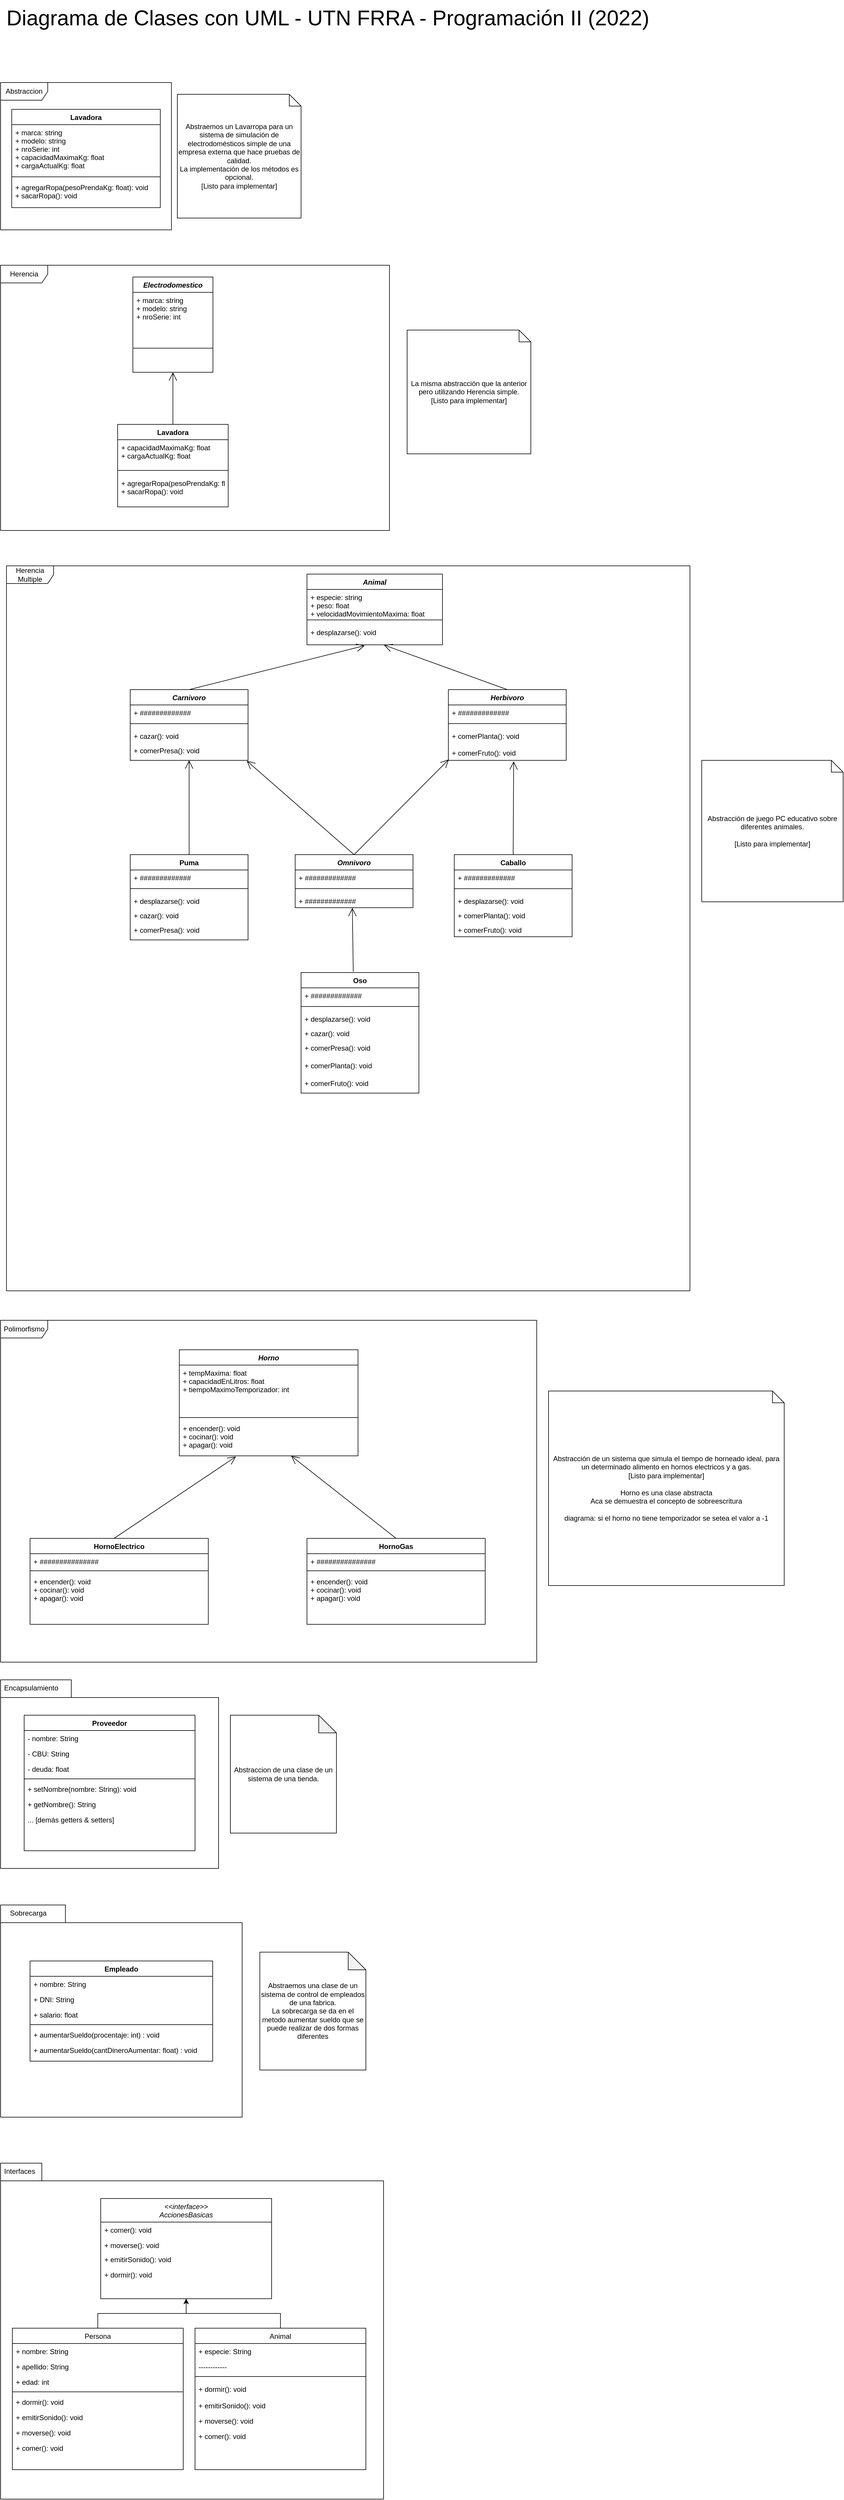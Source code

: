 <mxfile version="20.2.3" type="device"><diagram id="C5RBs43oDa-KdzZeNtuy" name="TP"><mxGraphModel dx="1231" dy="1809" grid="1" gridSize="10" guides="1" tooltips="1" connect="1" arrows="1" fold="1" page="1" pageScale="1" pageWidth="827" pageHeight="1169" math="0" shadow="0"><root><mxCell id="WIyWlLk6GJQsqaUBKTNV-0"/><mxCell id="WIyWlLk6GJQsqaUBKTNV-1" parent="WIyWlLk6GJQsqaUBKTNV-0"/><mxCell id="Z9TKlIppU_y5uakxWx4d-5" value="" style="group" parent="WIyWlLk6GJQsqaUBKTNV-1" vertex="1" connectable="0"><mxGeometry x="480" y="-310" width="290" height="250" as="geometry"/></mxCell><mxCell id="Z9TKlIppU_y5uakxWx4d-0" value="Abstraccion&lt;br&gt;" style="shape=umlFrame;whiteSpace=wrap;html=1;width=80;height=30;" parent="Z9TKlIppU_y5uakxWx4d-5" vertex="1"><mxGeometry width="290" height="250.0" as="geometry"/></mxCell><mxCell id="Z9TKlIppU_y5uakxWx4d-1" value="Lavadora" style="swimlane;fontStyle=1;align=center;verticalAlign=top;childLayout=stackLayout;horizontal=1;startSize=26;horizontalStack=0;resizeParent=1;resizeParentMax=0;resizeLast=0;collapsible=1;marginBottom=0;" parent="Z9TKlIppU_y5uakxWx4d-5" vertex="1"><mxGeometry x="18.913" y="45.455" width="252.17" height="166.818" as="geometry"/></mxCell><mxCell id="Z9TKlIppU_y5uakxWx4d-2" value="+ marca: string&#10;+ modelo: string&#10;+ nroSerie: int&#10;+ capacidadMaximaKg: float&#10;+ cargaActualKg: float" style="text;strokeColor=none;fillColor=none;align=left;verticalAlign=top;spacingLeft=4;spacingRight=4;overflow=hidden;rotatable=0;points=[[0,0.5],[1,0.5]];portConstraint=eastwest;" parent="Z9TKlIppU_y5uakxWx4d-1" vertex="1"><mxGeometry y="26" width="252.17" height="84" as="geometry"/></mxCell><mxCell id="Z9TKlIppU_y5uakxWx4d-3" value="" style="line;strokeWidth=1;fillColor=none;align=left;verticalAlign=middle;spacingTop=-1;spacingLeft=3;spacingRight=3;rotatable=0;labelPosition=right;points=[];portConstraint=eastwest;" parent="Z9TKlIppU_y5uakxWx4d-1" vertex="1"><mxGeometry y="110" width="252.17" height="9.091" as="geometry"/></mxCell><mxCell id="Z9TKlIppU_y5uakxWx4d-4" value="+ agregarRopa(pesoPrendaKg: float): void&#10;+ sacarRopa(): void" style="text;strokeColor=none;fillColor=none;align=left;verticalAlign=top;spacingLeft=4;spacingRight=4;overflow=hidden;rotatable=0;points=[[0,0.5],[1,0.5]];portConstraint=eastwest;" parent="Z9TKlIppU_y5uakxWx4d-1" vertex="1"><mxGeometry y="119.091" width="252.17" height="47.727" as="geometry"/></mxCell><mxCell id="Z9TKlIppU_y5uakxWx4d-6" value="" style="group" parent="WIyWlLk6GJQsqaUBKTNV-1" vertex="1" connectable="0"><mxGeometry x="480" width="660" height="493.76" as="geometry"/></mxCell><mxCell id="Z9TKlIppU_y5uakxWx4d-7" value="Herencia" style="shape=umlFrame;whiteSpace=wrap;html=1;width=80;height=30;" parent="Z9TKlIppU_y5uakxWx4d-6" vertex="1"><mxGeometry width="660" height="450" as="geometry"/></mxCell><mxCell id="Z9TKlIppU_y5uakxWx4d-8" value="Lavadora" style="swimlane;fontStyle=1;align=center;verticalAlign=top;childLayout=stackLayout;horizontal=1;startSize=26;horizontalStack=0;resizeParent=1;resizeParentMax=0;resizeLast=0;collapsible=1;marginBottom=0;" parent="Z9TKlIppU_y5uakxWx4d-6" vertex="1"><mxGeometry x="198.647" y="270" width="187.647" height="140.004" as="geometry"/></mxCell><mxCell id="Z9TKlIppU_y5uakxWx4d-9" value="+ capacidadMaximaKg: float&#10;+ cargaActualKg: float" style="text;strokeColor=none;fillColor=none;align=left;verticalAlign=top;spacingLeft=4;spacingRight=4;overflow=hidden;rotatable=0;points=[[0,0.5],[1,0.5]];portConstraint=eastwest;" parent="Z9TKlIppU_y5uakxWx4d-8" vertex="1"><mxGeometry y="26" width="187.647" height="44" as="geometry"/></mxCell><mxCell id="Z9TKlIppU_y5uakxWx4d-10" value="" style="line;strokeWidth=1;fillColor=none;align=left;verticalAlign=middle;spacingTop=-1;spacingLeft=3;spacingRight=3;rotatable=0;labelPosition=right;points=[];portConstraint=eastwest;" parent="Z9TKlIppU_y5uakxWx4d-8" vertex="1"><mxGeometry y="70" width="187.647" height="16.364" as="geometry"/></mxCell><mxCell id="Z9TKlIppU_y5uakxWx4d-11" value="+ agregarRopa(pesoPrendaKg: float): void&#10;+ sacarRopa(): void" style="text;strokeColor=none;fillColor=none;align=left;verticalAlign=top;spacingLeft=4;spacingRight=4;overflow=hidden;rotatable=0;points=[[0,0.5],[1,0.5]];portConstraint=eastwest;" parent="Z9TKlIppU_y5uakxWx4d-8" vertex="1"><mxGeometry y="86.364" width="187.647" height="53.64" as="geometry"/></mxCell><mxCell id="Z9TKlIppU_y5uakxWx4d-12" value="Electrodomestico" style="swimlane;fontStyle=3;align=center;verticalAlign=top;childLayout=stackLayout;horizontal=1;startSize=26;horizontalStack=0;resizeParent=1;resizeParentMax=0;resizeLast=0;collapsible=1;marginBottom=0;" parent="Z9TKlIppU_y5uakxWx4d-6" vertex="1"><mxGeometry x="224.529" y="20" width="135.882" height="161.6" as="geometry"/></mxCell><mxCell id="Z9TKlIppU_y5uakxWx4d-13" value="+ marca: string&#10;+ modelo: string&#10;+ nroSerie: int" style="text;strokeColor=none;fillColor=none;align=left;verticalAlign=top;spacingLeft=4;spacingRight=4;overflow=hidden;rotatable=0;points=[[0,0.5],[1,0.5]];portConstraint=eastwest;" parent="Z9TKlIppU_y5uakxWx4d-12" vertex="1"><mxGeometry y="26" width="135.882" height="54" as="geometry"/></mxCell><mxCell id="Z9TKlIppU_y5uakxWx4d-14" value="" style="line;strokeWidth=1;fillColor=none;align=left;verticalAlign=middle;spacingTop=-1;spacingLeft=3;spacingRight=3;rotatable=0;labelPosition=right;points=[];portConstraint=eastwest;" parent="Z9TKlIppU_y5uakxWx4d-12" vertex="1"><mxGeometry y="80" width="135.882" height="81.6" as="geometry"/></mxCell><mxCell id="Z9TKlIppU_y5uakxWx4d-17" value="" style="endArrow=open;endFill=1;endSize=12;html=1;rounded=0;exitX=0.5;exitY=0;exitDx=0;exitDy=0;entryX=0.5;entryY=1;entryDx=0;entryDy=0;" parent="Z9TKlIppU_y5uakxWx4d-6" source="Z9TKlIppU_y5uakxWx4d-8" target="Z9TKlIppU_y5uakxWx4d-12" edge="1"><mxGeometry width="160" relative="1" as="geometry"><mxPoint x="177.419" y="300.0" as="sourcePoint"/><mxPoint x="297.647" y="180" as="targetPoint"/></mxGeometry></mxCell><mxCell id="asXeidQK0RuPfs3B3PLc-19" value="" style="group" parent="WIyWlLk6GJQsqaUBKTNV-1" vertex="1" connectable="0"><mxGeometry x="480" y="1790" width="910" height="580" as="geometry"/></mxCell><mxCell id="asXeidQK0RuPfs3B3PLc-20" value="Polimorfismo" style="shape=umlFrame;whiteSpace=wrap;html=1;width=80;height=30;" parent="asXeidQK0RuPfs3B3PLc-19" vertex="1"><mxGeometry width="910" height="580" as="geometry"/></mxCell><mxCell id="asXeidQK0RuPfs3B3PLc-44" value="Horno" style="swimlane;fontStyle=3;align=center;verticalAlign=top;childLayout=stackLayout;horizontal=1;startSize=26;horizontalStack=0;resizeParent=1;resizeParentMax=0;resizeLast=0;collapsible=1;marginBottom=0;" parent="asXeidQK0RuPfs3B3PLc-19" vertex="1"><mxGeometry x="303.337" y="50" width="303.33" height="180" as="geometry"/></mxCell><mxCell id="asXeidQK0RuPfs3B3PLc-45" value="+ tempMaxima: float&#10;+ capacidadEnLitros: float&#10;+ tiempoMaximoTemporizador: int" style="text;strokeColor=none;fillColor=none;align=left;verticalAlign=top;spacingLeft=4;spacingRight=4;overflow=hidden;rotatable=0;points=[[0,0.5],[1,0.5]];portConstraint=eastwest;" parent="asXeidQK0RuPfs3B3PLc-44" vertex="1"><mxGeometry y="26" width="303.33" height="84" as="geometry"/></mxCell><mxCell id="asXeidQK0RuPfs3B3PLc-46" value="" style="line;strokeWidth=1;fillColor=none;align=left;verticalAlign=middle;spacingTop=-1;spacingLeft=3;spacingRight=3;rotatable=0;labelPosition=right;points=[];portConstraint=eastwest;" parent="asXeidQK0RuPfs3B3PLc-44" vertex="1"><mxGeometry y="110" width="303.33" height="10" as="geometry"/></mxCell><mxCell id="asXeidQK0RuPfs3B3PLc-47" value="+ encender(): void&#10;+ cocinar(): void&#10;+ apagar(): void" style="text;strokeColor=none;fillColor=none;align=left;verticalAlign=top;spacingLeft=4;spacingRight=4;overflow=hidden;rotatable=0;points=[[0,0.5],[1,0.5]];portConstraint=eastwest;" parent="asXeidQK0RuPfs3B3PLc-44" vertex="1"><mxGeometry y="120" width="303.33" height="60" as="geometry"/></mxCell><mxCell id="asXeidQK0RuPfs3B3PLc-54" value="HornoElectrico" style="swimlane;fontStyle=1;align=center;verticalAlign=top;childLayout=stackLayout;horizontal=1;startSize=26;horizontalStack=0;resizeParent=1;resizeParentMax=0;resizeLast=0;collapsible=1;marginBottom=0;" parent="asXeidQK0RuPfs3B3PLc-19" vertex="1"><mxGeometry x="50.003" y="370" width="302.53" height="145.909" as="geometry"/></mxCell><mxCell id="asXeidQK0RuPfs3B3PLc-55" value="+ ###############" style="text;strokeColor=none;fillColor=none;align=left;verticalAlign=top;spacingLeft=4;spacingRight=4;overflow=hidden;rotatable=0;points=[[0,0.5],[1,0.5]];portConstraint=eastwest;" parent="asXeidQK0RuPfs3B3PLc-54" vertex="1"><mxGeometry y="26" width="302.53" height="24" as="geometry"/></mxCell><mxCell id="asXeidQK0RuPfs3B3PLc-56" value="" style="line;strokeWidth=1;fillColor=none;align=left;verticalAlign=middle;spacingTop=-1;spacingLeft=3;spacingRight=3;rotatable=0;labelPosition=right;points=[];portConstraint=eastwest;" parent="asXeidQK0RuPfs3B3PLc-54" vertex="1"><mxGeometry y="50" width="302.53" height="10" as="geometry"/></mxCell><mxCell id="asXeidQK0RuPfs3B3PLc-57" value="+ encender(): void&#10;+ cocinar(): void&#10;+ apagar(): void" style="text;strokeColor=none;fillColor=none;align=left;verticalAlign=top;spacingLeft=4;spacingRight=4;overflow=hidden;rotatable=0;points=[[0,0.5],[1,0.5]];portConstraint=eastwest;" parent="asXeidQK0RuPfs3B3PLc-54" vertex="1"><mxGeometry y="60" width="302.53" height="85.909" as="geometry"/></mxCell><mxCell id="asXeidQK0RuPfs3B3PLc-58" value="" style="endArrow=open;endFill=1;endSize=12;html=1;rounded=0;exitX=0.473;exitY=-0.002;exitDx=0;exitDy=0;exitPerimeter=0;entryX=0.317;entryY=1.021;entryDx=0;entryDy=0;entryPerimeter=0;" parent="asXeidQK0RuPfs3B3PLc-19" source="asXeidQK0RuPfs3B3PLc-54" target="asXeidQK0RuPfs3B3PLc-47" edge="1"><mxGeometry width="160" relative="1" as="geometry"><mxPoint x="388.267" y="120" as="sourcePoint"/><mxPoint x="570.267" y="120" as="targetPoint"/></mxGeometry></mxCell><mxCell id="asXeidQK0RuPfs3B3PLc-59" value="" style="endArrow=open;endFill=1;endSize=12;html=1;rounded=0;exitX=0.5;exitY=0;exitDx=0;exitDy=0;" parent="asXeidQK0RuPfs3B3PLc-19" source="qku04v1YCnnAAKsWjAEk-30" target="asXeidQK0RuPfs3B3PLc-47" edge="1"><mxGeometry width="160" relative="1" as="geometry"><mxPoint x="636.273" y="370" as="sourcePoint"/><mxPoint x="582.4" y="380" as="targetPoint"/></mxGeometry></mxCell><mxCell id="qku04v1YCnnAAKsWjAEk-30" value="HornoGas" style="swimlane;fontStyle=1;align=center;verticalAlign=top;childLayout=stackLayout;horizontal=1;startSize=26;horizontalStack=0;resizeParent=1;resizeParentMax=0;resizeLast=0;collapsible=1;marginBottom=0;" parent="asXeidQK0RuPfs3B3PLc-19" vertex="1"><mxGeometry x="520.003" y="370" width="302.53" height="145.909" as="geometry"/></mxCell><mxCell id="qku04v1YCnnAAKsWjAEk-31" value="+ ###############" style="text;strokeColor=none;fillColor=none;align=left;verticalAlign=top;spacingLeft=4;spacingRight=4;overflow=hidden;rotatable=0;points=[[0,0.5],[1,0.5]];portConstraint=eastwest;" parent="qku04v1YCnnAAKsWjAEk-30" vertex="1"><mxGeometry y="26" width="302.53" height="24" as="geometry"/></mxCell><mxCell id="qku04v1YCnnAAKsWjAEk-32" value="" style="line;strokeWidth=1;fillColor=none;align=left;verticalAlign=middle;spacingTop=-1;spacingLeft=3;spacingRight=3;rotatable=0;labelPosition=right;points=[];portConstraint=eastwest;" parent="qku04v1YCnnAAKsWjAEk-30" vertex="1"><mxGeometry y="50" width="302.53" height="10" as="geometry"/></mxCell><mxCell id="qku04v1YCnnAAKsWjAEk-33" value="+ encender(): void&#10;+ cocinar(): void&#10;+ apagar(): void" style="text;strokeColor=none;fillColor=none;align=left;verticalAlign=top;spacingLeft=4;spacingRight=4;overflow=hidden;rotatable=0;points=[[0,0.5],[1,0.5]];portConstraint=eastwest;" parent="qku04v1YCnnAAKsWjAEk-30" vertex="1"><mxGeometry y="60" width="302.53" height="85.909" as="geometry"/></mxCell><mxCell id="yhADQ7ZBjACJbGz9BcxU-82" value="Abstraemos un Lavarropa para un sistema de simulación de electrodomésticos simple de una empresa externa que hace pruebas de calidad.&lt;br&gt;La implementación de los métodos es opcional.&lt;br&gt;[Listo para implementar]" style="shape=note;size=20;whiteSpace=wrap;html=1;" parent="WIyWlLk6GJQsqaUBKTNV-1" vertex="1"><mxGeometry x="780" y="-290" width="210" height="210" as="geometry"/></mxCell><mxCell id="yhADQ7ZBjACJbGz9BcxU-83" value="La misma abstracción que la anterior pero utilizando Herencia simple.&lt;br&gt;[Listo para implementar]" style="shape=note;size=20;whiteSpace=wrap;html=1;" parent="WIyWlLk6GJQsqaUBKTNV-1" vertex="1"><mxGeometry x="1170" y="110" width="210" height="210" as="geometry"/></mxCell><mxCell id="yhADQ7ZBjACJbGz9BcxU-84" value="Abstracción de un sistema que simula el tiempo de horneado ideal, para un determinado alimento en hornos electricos y a gas.&lt;br&gt;[Listo para implementar]&lt;br&gt;&lt;br&gt;Horno es una clase abstracta&lt;br&gt;Aca se demuestra el concepto de sobreescritura&lt;br&gt;&lt;br&gt;diagrama: si el horno no tiene temporizador se setea el valor a -1" style="shape=note;size=20;whiteSpace=wrap;html=1;" parent="WIyWlLk6GJQsqaUBKTNV-1" vertex="1"><mxGeometry x="1410" y="1910" width="400" height="330" as="geometry"/></mxCell><mxCell id="yhADQ7ZBjACJbGz9BcxU-88" value="&lt;font style=&quot;font-size: 36px;&quot;&gt;Diagrama de Clases con UML - UTN FRRA - Programación II (2022)&lt;/font&gt;" style="text;html=1;resizable=0;autosize=1;align=center;verticalAlign=middle;points=[];fillColor=none;strokeColor=none;rounded=0;" parent="WIyWlLk6GJQsqaUBKTNV-1" vertex="1"><mxGeometry x="480" y="-450" width="1110" height="60" as="geometry"/></mxCell><mxCell id="dENxrxmbRDjk1AuQfx7S-0" value="" style="group" parent="WIyWlLk6GJQsqaUBKTNV-1" vertex="1" connectable="0"><mxGeometry x="490" y="510" width="1160" height="1230" as="geometry"/></mxCell><mxCell id="dENxrxmbRDjk1AuQfx7S-1" value="Herencia Multiple" style="shape=umlFrame;whiteSpace=wrap;html=1;width=80;height=30;" parent="dENxrxmbRDjk1AuQfx7S-0" vertex="1"><mxGeometry width="1160" height="1230" as="geometry"/></mxCell><mxCell id="dENxrxmbRDjk1AuQfx7S-2" value="Animal" style="swimlane;fontStyle=3;align=center;verticalAlign=top;childLayout=stackLayout;horizontal=1;startSize=26;horizontalStack=0;resizeParent=1;resizeParentMax=0;resizeLast=0;collapsible=1;marginBottom=0;" parent="dENxrxmbRDjk1AuQfx7S-0" vertex="1"><mxGeometry x="510" y="14" width="230" height="120.005" as="geometry"/></mxCell><mxCell id="dENxrxmbRDjk1AuQfx7S-3" value="+ especie: string&#10;+ peso: float&#10;+ velocidadMovimientoMaxima: float" style="text;strokeColor=none;fillColor=none;align=left;verticalAlign=top;spacingLeft=4;spacingRight=4;overflow=hidden;rotatable=0;points=[[0,0.5],[1,0.5]];portConstraint=eastwest;" parent="dENxrxmbRDjk1AuQfx7S-2" vertex="1"><mxGeometry y="26" width="230" height="44" as="geometry"/></mxCell><mxCell id="dENxrxmbRDjk1AuQfx7S-4" value="" style="line;strokeWidth=1;fillColor=none;align=left;verticalAlign=middle;spacingTop=-1;spacingLeft=3;spacingRight=3;rotatable=0;labelPosition=right;points=[];portConstraint=eastwest;" parent="dENxrxmbRDjk1AuQfx7S-2" vertex="1"><mxGeometry y="70" width="230" height="15.375" as="geometry"/></mxCell><mxCell id="dENxrxmbRDjk1AuQfx7S-5" value="+ desplazarse(): void" style="text;strokeColor=none;fillColor=none;align=left;verticalAlign=top;spacingLeft=4;spacingRight=4;overflow=hidden;rotatable=0;points=[[0,0.5],[1,0.5]];portConstraint=eastwest;" parent="dENxrxmbRDjk1AuQfx7S-2" vertex="1"><mxGeometry y="85.375" width="230" height="34.63" as="geometry"/></mxCell><mxCell id="qku04v1YCnnAAKsWjAEk-43" value="Carnivoro" style="swimlane;fontStyle=3;align=center;verticalAlign=top;childLayout=stackLayout;horizontal=1;startSize=26;horizontalStack=0;resizeParent=1;resizeParentMax=0;resizeLast=0;collapsible=1;marginBottom=0;" parent="dENxrxmbRDjk1AuQfx7S-0" vertex="1"><mxGeometry x="210" y="210" width="200" height="120.005" as="geometry"/></mxCell><mxCell id="qku04v1YCnnAAKsWjAEk-60" value="" style="endArrow=open;endFill=1;endSize=12;html=1;rounded=0;entryX=0.426;entryY=1.038;entryDx=0;entryDy=0;entryPerimeter=0;" parent="qku04v1YCnnAAKsWjAEk-43" target="dENxrxmbRDjk1AuQfx7S-5" edge="1"><mxGeometry width="160" relative="1" as="geometry"><mxPoint x="100" as="sourcePoint"/><mxPoint x="272.4" y="-132.174" as="targetPoint"/></mxGeometry></mxCell><mxCell id="qku04v1YCnnAAKsWjAEk-44" value="+ #############" style="text;strokeColor=none;fillColor=none;align=left;verticalAlign=top;spacingLeft=4;spacingRight=4;overflow=hidden;rotatable=0;points=[[0,0.5],[1,0.5]];portConstraint=eastwest;" parent="qku04v1YCnnAAKsWjAEk-43" vertex="1"><mxGeometry y="26" width="200" height="24" as="geometry"/></mxCell><mxCell id="qku04v1YCnnAAKsWjAEk-45" value="" style="line;strokeWidth=1;fillColor=none;align=left;verticalAlign=middle;spacingTop=-1;spacingLeft=3;spacingRight=3;rotatable=0;labelPosition=right;points=[];portConstraint=eastwest;" parent="qku04v1YCnnAAKsWjAEk-43" vertex="1"><mxGeometry y="50" width="200" height="15.375" as="geometry"/></mxCell><mxCell id="qku04v1YCnnAAKsWjAEk-46" value="+ cazar(): void" style="text;strokeColor=none;fillColor=none;align=left;verticalAlign=top;spacingLeft=4;spacingRight=4;overflow=hidden;rotatable=0;points=[[0,0.5],[1,0.5]];portConstraint=eastwest;" parent="qku04v1YCnnAAKsWjAEk-43" vertex="1"><mxGeometry y="65.375" width="200" height="24.63" as="geometry"/></mxCell><mxCell id="qku04v1YCnnAAKsWjAEk-47" value="+ comerPresa(): void" style="text;strokeColor=none;fillColor=none;align=left;verticalAlign=top;spacingLeft=4;spacingRight=4;overflow=hidden;rotatable=0;points=[[0,0.5],[1,0.5]];portConstraint=eastwest;" parent="qku04v1YCnnAAKsWjAEk-43" vertex="1"><mxGeometry y="90.005" width="200" height="30" as="geometry"/></mxCell><mxCell id="qku04v1YCnnAAKsWjAEk-48" value="Herbivoro" style="swimlane;fontStyle=3;align=center;verticalAlign=top;childLayout=stackLayout;horizontal=1;startSize=26;horizontalStack=0;resizeParent=1;resizeParentMax=0;resizeLast=0;collapsible=1;marginBottom=0;" parent="dENxrxmbRDjk1AuQfx7S-0" vertex="1"><mxGeometry x="750" y="209.998" width="200" height="120.005" as="geometry"/></mxCell><mxCell id="qku04v1YCnnAAKsWjAEk-49" value="+ #############" style="text;strokeColor=none;fillColor=none;align=left;verticalAlign=top;spacingLeft=4;spacingRight=4;overflow=hidden;rotatable=0;points=[[0,0.5],[1,0.5]];portConstraint=eastwest;" parent="qku04v1YCnnAAKsWjAEk-48" vertex="1"><mxGeometry y="26" width="200" height="24" as="geometry"/></mxCell><mxCell id="qku04v1YCnnAAKsWjAEk-50" value="" style="line;strokeWidth=1;fillColor=none;align=left;verticalAlign=middle;spacingTop=-1;spacingLeft=3;spacingRight=3;rotatable=0;labelPosition=right;points=[];portConstraint=eastwest;" parent="qku04v1YCnnAAKsWjAEk-48" vertex="1"><mxGeometry y="50" width="200" height="15.375" as="geometry"/></mxCell><mxCell id="qku04v1YCnnAAKsWjAEk-51" value="+ comerPlanta(): void" style="text;strokeColor=none;fillColor=none;align=left;verticalAlign=top;spacingLeft=4;spacingRight=4;overflow=hidden;rotatable=0;points=[[0,0.5],[1,0.5]];portConstraint=eastwest;" parent="qku04v1YCnnAAKsWjAEk-48" vertex="1"><mxGeometry y="65.375" width="200" height="28.66" as="geometry"/></mxCell><mxCell id="qku04v1YCnnAAKsWjAEk-52" value="+ comerFruto(): void" style="text;strokeColor=none;fillColor=none;align=left;verticalAlign=top;spacingLeft=4;spacingRight=4;overflow=hidden;rotatable=0;points=[[0,0.5],[1,0.5]];portConstraint=eastwest;" parent="qku04v1YCnnAAKsWjAEk-48" vertex="1"><mxGeometry y="94.035" width="200" height="25.97" as="geometry"/></mxCell><mxCell id="qku04v1YCnnAAKsWjAEk-53" value="Omnivoro" style="swimlane;fontStyle=3;align=center;verticalAlign=top;childLayout=stackLayout;horizontal=1;startSize=26;horizontalStack=0;resizeParent=1;resizeParentMax=0;resizeLast=0;collapsible=1;marginBottom=0;" parent="dENxrxmbRDjk1AuQfx7S-0" vertex="1"><mxGeometry x="490" y="489.999" width="200" height="90.005" as="geometry"/></mxCell><mxCell id="qku04v1YCnnAAKsWjAEk-54" value="+ #############" style="text;strokeColor=none;fillColor=none;align=left;verticalAlign=top;spacingLeft=4;spacingRight=4;overflow=hidden;rotatable=0;points=[[0,0.5],[1,0.5]];portConstraint=eastwest;" parent="qku04v1YCnnAAKsWjAEk-53" vertex="1"><mxGeometry y="26" width="200" height="24" as="geometry"/></mxCell><mxCell id="qku04v1YCnnAAKsWjAEk-55" value="" style="line;strokeWidth=1;fillColor=none;align=left;verticalAlign=middle;spacingTop=-1;spacingLeft=3;spacingRight=3;rotatable=0;labelPosition=right;points=[];portConstraint=eastwest;" parent="qku04v1YCnnAAKsWjAEk-53" vertex="1"><mxGeometry y="50" width="200" height="15.375" as="geometry"/></mxCell><mxCell id="qku04v1YCnnAAKsWjAEk-56" value="+ #############" style="text;strokeColor=none;fillColor=none;align=left;verticalAlign=top;spacingLeft=4;spacingRight=4;overflow=hidden;rotatable=0;points=[[0,0.5],[1,0.5]];portConstraint=eastwest;" parent="qku04v1YCnnAAKsWjAEk-53" vertex="1"><mxGeometry y="65.375" width="200" height="24.63" as="geometry"/></mxCell><mxCell id="qku04v1YCnnAAKsWjAEk-58" value="" style="endArrow=open;endFill=1;endSize=12;html=1;rounded=0;exitX=0.5;exitY=0;exitDx=0;exitDy=0;entryX=0.989;entryY=1.024;entryDx=0;entryDy=0;entryPerimeter=0;" parent="dENxrxmbRDjk1AuQfx7S-0" source="qku04v1YCnnAAKsWjAEk-53" target="qku04v1YCnnAAKsWjAEk-47" edge="1"><mxGeometry width="160" relative="1" as="geometry"><mxPoint x="610" y="763.448" as="sourcePoint"/><mxPoint x="770" y="763.448" as="targetPoint"/></mxGeometry></mxCell><mxCell id="qku04v1YCnnAAKsWjAEk-59" value="" style="endArrow=open;endFill=1;endSize=12;html=1;rounded=0;exitX=0.5;exitY=0;exitDx=0;exitDy=0;entryX=0.004;entryY=0.939;entryDx=0;entryDy=0;entryPerimeter=0;" parent="dENxrxmbRDjk1AuQfx7S-0" source="qku04v1YCnnAAKsWjAEk-53" target="qku04v1YCnnAAKsWjAEk-52" edge="1"><mxGeometry width="160" relative="1" as="geometry"><mxPoint x="560" y="650.345" as="sourcePoint"/><mxPoint x="720" y="650.345" as="targetPoint"/></mxGeometry></mxCell><mxCell id="qku04v1YCnnAAKsWjAEk-61" value="" style="endArrow=open;endFill=1;endSize=12;html=1;rounded=0;entryX=0.568;entryY=1.009;entryDx=0;entryDy=0;entryPerimeter=0;exitX=0.5;exitY=0;exitDx=0;exitDy=0;" parent="dENxrxmbRDjk1AuQfx7S-0" source="qku04v1YCnnAAKsWjAEk-48" target="dENxrxmbRDjk1AuQfx7S-5" edge="1"><mxGeometry width="160" relative="1" as="geometry"><mxPoint x="590" y="268.621" as="sourcePoint"/><mxPoint x="554.0" y="216.827" as="targetPoint"/></mxGeometry></mxCell><mxCell id="qku04v1YCnnAAKsWjAEk-65" value="Puma" style="swimlane;fontStyle=1;align=center;verticalAlign=top;childLayout=stackLayout;horizontal=1;startSize=26;horizontalStack=0;resizeParent=1;resizeParentMax=0;resizeLast=0;collapsible=1;marginBottom=0;" parent="dENxrxmbRDjk1AuQfx7S-0" vertex="1"><mxGeometry x="210" y="489.999" width="200" height="144.635" as="geometry"/></mxCell><mxCell id="qku04v1YCnnAAKsWjAEk-66" value="" style="endArrow=open;endFill=1;endSize=12;html=1;rounded=0;" parent="qku04v1YCnnAAKsWjAEk-65" target="qku04v1YCnnAAKsWjAEk-47" edge="1"><mxGeometry width="160" relative="1" as="geometry"><mxPoint x="100" as="sourcePoint"/><mxPoint x="272.4" y="-132.174" as="targetPoint"/></mxGeometry></mxCell><mxCell id="qku04v1YCnnAAKsWjAEk-67" value="+ #############" style="text;strokeColor=none;fillColor=none;align=left;verticalAlign=top;spacingLeft=4;spacingRight=4;overflow=hidden;rotatable=0;points=[[0,0.5],[1,0.5]];portConstraint=eastwest;" parent="qku04v1YCnnAAKsWjAEk-65" vertex="1"><mxGeometry y="26" width="200" height="24" as="geometry"/></mxCell><mxCell id="qku04v1YCnnAAKsWjAEk-68" value="" style="line;strokeWidth=1;fillColor=none;align=left;verticalAlign=middle;spacingTop=-1;spacingLeft=3;spacingRight=3;rotatable=0;labelPosition=right;points=[];portConstraint=eastwest;" parent="qku04v1YCnnAAKsWjAEk-65" vertex="1"><mxGeometry y="50" width="200" height="15.375" as="geometry"/></mxCell><mxCell id="qku04v1YCnnAAKsWjAEk-69" value="+ desplazarse(): void" style="text;strokeColor=none;fillColor=none;align=left;verticalAlign=top;spacingLeft=4;spacingRight=4;overflow=hidden;rotatable=0;points=[[0,0.5],[1,0.5]];portConstraint=eastwest;" parent="qku04v1YCnnAAKsWjAEk-65" vertex="1"><mxGeometry y="65.375" width="200" height="24.63" as="geometry"/></mxCell><mxCell id="qku04v1YCnnAAKsWjAEk-86" value="+ cazar(): void" style="text;strokeColor=none;fillColor=none;align=left;verticalAlign=top;spacingLeft=4;spacingRight=4;overflow=hidden;rotatable=0;points=[[0,0.5],[1,0.5]];portConstraint=eastwest;" parent="qku04v1YCnnAAKsWjAEk-65" vertex="1"><mxGeometry y="90.005" width="200" height="24.63" as="geometry"/></mxCell><mxCell id="qku04v1YCnnAAKsWjAEk-70" value="+ comerPresa(): void" style="text;strokeColor=none;fillColor=none;align=left;verticalAlign=top;spacingLeft=4;spacingRight=4;overflow=hidden;rotatable=0;points=[[0,0.5],[1,0.5]];portConstraint=eastwest;" parent="qku04v1YCnnAAKsWjAEk-65" vertex="1"><mxGeometry y="114.635" width="200" height="30" as="geometry"/></mxCell><mxCell id="qku04v1YCnnAAKsWjAEk-71" value="Caballo" style="swimlane;fontStyle=1;align=center;verticalAlign=top;childLayout=stackLayout;horizontal=1;startSize=26;horizontalStack=0;resizeParent=1;resizeParentMax=0;resizeLast=0;collapsible=1;marginBottom=0;" parent="dENxrxmbRDjk1AuQfx7S-0" vertex="1"><mxGeometry x="760" y="490" width="200" height="139.265" as="geometry"/></mxCell><mxCell id="qku04v1YCnnAAKsWjAEk-72" value="" style="endArrow=open;endFill=1;endSize=12;html=1;rounded=0;entryX=0.554;entryY=1.062;entryDx=0;entryDy=0;entryPerimeter=0;" parent="qku04v1YCnnAAKsWjAEk-71" target="qku04v1YCnnAAKsWjAEk-52" edge="1"><mxGeometry width="160" relative="1" as="geometry"><mxPoint x="100" as="sourcePoint"/><mxPoint x="272.4" y="-132.174" as="targetPoint"/></mxGeometry></mxCell><mxCell id="qku04v1YCnnAAKsWjAEk-73" value="+ #############" style="text;strokeColor=none;fillColor=none;align=left;verticalAlign=top;spacingLeft=4;spacingRight=4;overflow=hidden;rotatable=0;points=[[0,0.5],[1,0.5]];portConstraint=eastwest;" parent="qku04v1YCnnAAKsWjAEk-71" vertex="1"><mxGeometry y="26" width="200" height="24" as="geometry"/></mxCell><mxCell id="qku04v1YCnnAAKsWjAEk-74" value="" style="line;strokeWidth=1;fillColor=none;align=left;verticalAlign=middle;spacingTop=-1;spacingLeft=3;spacingRight=3;rotatable=0;labelPosition=right;points=[];portConstraint=eastwest;" parent="qku04v1YCnnAAKsWjAEk-71" vertex="1"><mxGeometry y="50" width="200" height="15.375" as="geometry"/></mxCell><mxCell id="qku04v1YCnnAAKsWjAEk-87" value="+ desplazarse(): void" style="text;strokeColor=none;fillColor=none;align=left;verticalAlign=top;spacingLeft=4;spacingRight=4;overflow=hidden;rotatable=0;points=[[0,0.5],[1,0.5]];portConstraint=eastwest;" parent="qku04v1YCnnAAKsWjAEk-71" vertex="1"><mxGeometry y="65.375" width="200" height="24.63" as="geometry"/></mxCell><mxCell id="qku04v1YCnnAAKsWjAEk-83" value="+ comerPlanta(): void" style="text;strokeColor=none;fillColor=none;align=left;verticalAlign=top;spacingLeft=4;spacingRight=4;overflow=hidden;rotatable=0;points=[[0,0.5],[1,0.5]];portConstraint=eastwest;" parent="qku04v1YCnnAAKsWjAEk-71" vertex="1"><mxGeometry y="90.005" width="200" height="24.63" as="geometry"/></mxCell><mxCell id="qku04v1YCnnAAKsWjAEk-75" value="+ comerFruto(): void" style="text;strokeColor=none;fillColor=none;align=left;verticalAlign=top;spacingLeft=4;spacingRight=4;overflow=hidden;rotatable=0;points=[[0,0.5],[1,0.5]];portConstraint=eastwest;" parent="qku04v1YCnnAAKsWjAEk-71" vertex="1"><mxGeometry y="114.635" width="200" height="24.63" as="geometry"/></mxCell><mxCell id="qku04v1YCnnAAKsWjAEk-77" value="Oso" style="swimlane;fontStyle=1;align=center;verticalAlign=top;childLayout=stackLayout;horizontal=1;startSize=26;horizontalStack=0;resizeParent=1;resizeParentMax=0;resizeLast=0;collapsible=1;marginBottom=0;" parent="dENxrxmbRDjk1AuQfx7S-0" vertex="1"><mxGeometry x="500" y="689.999" width="200" height="204.635" as="geometry"/></mxCell><mxCell id="qku04v1YCnnAAKsWjAEk-79" value="+ #############" style="text;strokeColor=none;fillColor=none;align=left;verticalAlign=top;spacingLeft=4;spacingRight=4;overflow=hidden;rotatable=0;points=[[0,0.5],[1,0.5]];portConstraint=eastwest;" parent="qku04v1YCnnAAKsWjAEk-77" vertex="1"><mxGeometry y="26" width="200" height="24" as="geometry"/></mxCell><mxCell id="qku04v1YCnnAAKsWjAEk-80" value="" style="line;strokeWidth=1;fillColor=none;align=left;verticalAlign=middle;spacingTop=-1;spacingLeft=3;spacingRight=3;rotatable=0;labelPosition=right;points=[];portConstraint=eastwest;" parent="qku04v1YCnnAAKsWjAEk-77" vertex="1"><mxGeometry y="50" width="200" height="15.375" as="geometry"/></mxCell><mxCell id="qku04v1YCnnAAKsWjAEk-81" value="+ desplazarse(): void" style="text;strokeColor=none;fillColor=none;align=left;verticalAlign=top;spacingLeft=4;spacingRight=4;overflow=hidden;rotatable=0;points=[[0,0.5],[1,0.5]];portConstraint=eastwest;" parent="qku04v1YCnnAAKsWjAEk-77" vertex="1"><mxGeometry y="65.375" width="200" height="24.63" as="geometry"/></mxCell><mxCell id="qku04v1YCnnAAKsWjAEk-88" value="+ cazar(): void" style="text;strokeColor=none;fillColor=none;align=left;verticalAlign=top;spacingLeft=4;spacingRight=4;overflow=hidden;rotatable=0;points=[[0,0.5],[1,0.5]];portConstraint=eastwest;" parent="qku04v1YCnnAAKsWjAEk-77" vertex="1"><mxGeometry y="90.005" width="200" height="24.63" as="geometry"/></mxCell><mxCell id="qku04v1YCnnAAKsWjAEk-82" value="+ comerPresa(): void" style="text;strokeColor=none;fillColor=none;align=left;verticalAlign=top;spacingLeft=4;spacingRight=4;overflow=hidden;rotatable=0;points=[[0,0.5],[1,0.5]];portConstraint=eastwest;" parent="qku04v1YCnnAAKsWjAEk-77" vertex="1"><mxGeometry y="114.635" width="200" height="30" as="geometry"/></mxCell><mxCell id="qku04v1YCnnAAKsWjAEk-84" value="+ comerPlanta(): void" style="text;strokeColor=none;fillColor=none;align=left;verticalAlign=top;spacingLeft=4;spacingRight=4;overflow=hidden;rotatable=0;points=[[0,0.5],[1,0.5]];portConstraint=eastwest;" parent="qku04v1YCnnAAKsWjAEk-77" vertex="1"><mxGeometry y="144.635" width="200" height="30" as="geometry"/></mxCell><mxCell id="qku04v1YCnnAAKsWjAEk-85" value="+ comerFruto(): void" style="text;strokeColor=none;fillColor=none;align=left;verticalAlign=top;spacingLeft=4;spacingRight=4;overflow=hidden;rotatable=0;points=[[0,0.5],[1,0.5]];portConstraint=eastwest;" parent="qku04v1YCnnAAKsWjAEk-77" vertex="1"><mxGeometry y="174.635" width="200" height="30" as="geometry"/></mxCell><mxCell id="qku04v1YCnnAAKsWjAEk-78" value="" style="endArrow=open;endFill=1;endSize=12;html=1;rounded=0;entryX=0.485;entryY=1.012;entryDx=0;entryDy=0;entryPerimeter=0;exitX=0.443;exitY=-0.008;exitDx=0;exitDy=0;exitPerimeter=0;" parent="dENxrxmbRDjk1AuQfx7S-0" source="qku04v1YCnnAAKsWjAEk-77" target="qku04v1YCnnAAKsWjAEk-56" edge="1"><mxGeometry width="160" relative="1" as="geometry"><mxPoint x="600" y="689.999" as="sourcePoint"/><mxPoint x="602" y="580.214" as="targetPoint"/></mxGeometry></mxCell><mxCell id="dENxrxmbRDjk1AuQfx7S-29" value="Abstracción de juego PC educativo sobre diferentes animales.&lt;br&gt;&lt;br&gt;[Listo para implementar]" style="shape=note;size=20;whiteSpace=wrap;html=1;" parent="WIyWlLk6GJQsqaUBKTNV-1" vertex="1"><mxGeometry x="1670" y="840" width="240" height="240" as="geometry"/></mxCell><mxCell id="lPiDzL1DuZNZfg18c26C-1" value="" style="shape=folder;fontStyle=1;spacingTop=10;tabWidth=110;tabHeight=30;tabPosition=left;html=1;" parent="WIyWlLk6GJQsqaUBKTNV-1" vertex="1"><mxGeometry x="480" y="2782" width="410" height="360" as="geometry"/></mxCell><mxCell id="lPiDzL1DuZNZfg18c26C-2" value="Empleado" style="swimlane;fontStyle=1;align=center;verticalAlign=top;childLayout=stackLayout;horizontal=1;startSize=26;horizontalStack=0;resizeParent=1;resizeLast=0;collapsible=1;marginBottom=0;rounded=0;shadow=0;strokeWidth=1;" parent="WIyWlLk6GJQsqaUBKTNV-1" vertex="1"><mxGeometry x="530" y="2877" width="310" height="170" as="geometry"><mxRectangle x="230" y="140" width="160" height="26" as="alternateBounds"/></mxGeometry></mxCell><mxCell id="lPiDzL1DuZNZfg18c26C-3" value="+ nombre: String" style="text;align=left;verticalAlign=top;spacingLeft=4;spacingRight=4;overflow=hidden;rotatable=0;points=[[0,0.5],[1,0.5]];portConstraint=eastwest;" parent="lPiDzL1DuZNZfg18c26C-2" vertex="1"><mxGeometry y="26" width="310" height="26" as="geometry"/></mxCell><mxCell id="lPiDzL1DuZNZfg18c26C-4" value="+ DNI: String" style="text;align=left;verticalAlign=top;spacingLeft=4;spacingRight=4;overflow=hidden;rotatable=0;points=[[0,0.5],[1,0.5]];portConstraint=eastwest;rounded=0;shadow=0;html=0;" parent="lPiDzL1DuZNZfg18c26C-2" vertex="1"><mxGeometry y="52" width="310" height="26" as="geometry"/></mxCell><mxCell id="lPiDzL1DuZNZfg18c26C-5" value="+ salario: float" style="text;align=left;verticalAlign=top;spacingLeft=4;spacingRight=4;overflow=hidden;rotatable=0;points=[[0,0.5],[1,0.5]];portConstraint=eastwest;rounded=0;shadow=0;html=0;" parent="lPiDzL1DuZNZfg18c26C-2" vertex="1"><mxGeometry y="78" width="310" height="26" as="geometry"/></mxCell><mxCell id="lPiDzL1DuZNZfg18c26C-6" value="" style="line;html=1;strokeWidth=1;align=left;verticalAlign=middle;spacingTop=-1;spacingLeft=3;spacingRight=3;rotatable=0;labelPosition=right;points=[];portConstraint=eastwest;" parent="lPiDzL1DuZNZfg18c26C-2" vertex="1"><mxGeometry y="104" width="310" height="8" as="geometry"/></mxCell><mxCell id="lPiDzL1DuZNZfg18c26C-7" value="+ aumentarSueldo(procentaje: int) : void" style="text;align=left;verticalAlign=top;spacingLeft=4;spacingRight=4;overflow=hidden;rotatable=0;points=[[0,0.5],[1,0.5]];portConstraint=eastwest;" parent="lPiDzL1DuZNZfg18c26C-2" vertex="1"><mxGeometry y="112" width="310" height="26" as="geometry"/></mxCell><mxCell id="lPiDzL1DuZNZfg18c26C-8" value="+ aumentarSueldo(cantDineroAumentar: float) : void" style="text;align=left;verticalAlign=top;spacingLeft=4;spacingRight=4;overflow=hidden;rotatable=0;points=[[0,0.5],[1,0.5]];portConstraint=eastwest;" parent="lPiDzL1DuZNZfg18c26C-2" vertex="1"><mxGeometry y="138" width="310" height="26" as="geometry"/></mxCell><mxCell id="lPiDzL1DuZNZfg18c26C-9" value="Sobrecarga" style="text;align=left;verticalAlign=top;spacingLeft=4;spacingRight=4;overflow=hidden;rotatable=0;points=[[0,0.5],[1,0.5]];portConstraint=eastwest;rounded=0;shadow=0;html=0;" parent="WIyWlLk6GJQsqaUBKTNV-1" vertex="1"><mxGeometry x="490" y="2782" width="80" height="26" as="geometry"/></mxCell><mxCell id="lPiDzL1DuZNZfg18c26C-10" value="Abstraemos una clase de un sistema de control de empleados de una fabrica.&lt;br&gt;La sobrecarga se da en el metodo aumentar sueldo que se puede realizar de dos formas diferentes" style="shape=note;whiteSpace=wrap;html=1;backgroundOutline=1;darkOpacity=0.05;" parent="WIyWlLk6GJQsqaUBKTNV-1" vertex="1"><mxGeometry x="920" y="2862" width="180" height="200" as="geometry"/></mxCell><mxCell id="lPiDzL1DuZNZfg18c26C-12" value="" style="shape=folder;fontStyle=1;spacingTop=10;tabWidth=120;tabHeight=30;tabPosition=left;html=1;" parent="WIyWlLk6GJQsqaUBKTNV-1" vertex="1"><mxGeometry x="480" y="2400" width="370" height="320" as="geometry"/></mxCell><mxCell id="lPiDzL1DuZNZfg18c26C-13" value="Proveedor" style="swimlane;fontStyle=1;align=center;verticalAlign=top;childLayout=stackLayout;horizontal=1;startSize=26;horizontalStack=0;resizeParent=1;resizeLast=0;collapsible=1;marginBottom=0;rounded=0;shadow=0;strokeWidth=1;" parent="WIyWlLk6GJQsqaUBKTNV-1" vertex="1"><mxGeometry x="520" y="2460" width="290" height="230" as="geometry"><mxRectangle x="230" y="140" width="160" height="26" as="alternateBounds"/></mxGeometry></mxCell><mxCell id="lPiDzL1DuZNZfg18c26C-14" value="- nombre: String" style="text;align=left;verticalAlign=top;spacingLeft=4;spacingRight=4;overflow=hidden;rotatable=0;points=[[0,0.5],[1,0.5]];portConstraint=eastwest;" parent="lPiDzL1DuZNZfg18c26C-13" vertex="1"><mxGeometry y="26" width="290" height="26" as="geometry"/></mxCell><mxCell id="lPiDzL1DuZNZfg18c26C-15" value="- CBU: String" style="text;align=left;verticalAlign=top;spacingLeft=4;spacingRight=4;overflow=hidden;rotatable=0;points=[[0,0.5],[1,0.5]];portConstraint=eastwest;rounded=0;shadow=0;html=0;" parent="lPiDzL1DuZNZfg18c26C-13" vertex="1"><mxGeometry y="52" width="290" height="26" as="geometry"/></mxCell><mxCell id="lPiDzL1DuZNZfg18c26C-16" value="- deuda: float" style="text;align=left;verticalAlign=top;spacingLeft=4;spacingRight=4;overflow=hidden;rotatable=0;points=[[0,0.5],[1,0.5]];portConstraint=eastwest;rounded=0;shadow=0;html=0;" parent="lPiDzL1DuZNZfg18c26C-13" vertex="1"><mxGeometry y="78" width="290" height="26" as="geometry"/></mxCell><mxCell id="lPiDzL1DuZNZfg18c26C-17" value="" style="line;html=1;strokeWidth=1;align=left;verticalAlign=middle;spacingTop=-1;spacingLeft=3;spacingRight=3;rotatable=0;labelPosition=right;points=[];portConstraint=eastwest;" parent="lPiDzL1DuZNZfg18c26C-13" vertex="1"><mxGeometry y="104" width="290" height="8" as="geometry"/></mxCell><mxCell id="lPiDzL1DuZNZfg18c26C-18" value="+ setNombre(nombre: String): void" style="text;align=left;verticalAlign=top;spacingLeft=4;spacingRight=4;overflow=hidden;rotatable=0;points=[[0,0.5],[1,0.5]];portConstraint=eastwest;" parent="lPiDzL1DuZNZfg18c26C-13" vertex="1"><mxGeometry y="112" width="290" height="26" as="geometry"/></mxCell><mxCell id="lPiDzL1DuZNZfg18c26C-19" value="+ getNombre(): String" style="text;align=left;verticalAlign=top;spacingLeft=4;spacingRight=4;overflow=hidden;rotatable=0;points=[[0,0.5],[1,0.5]];portConstraint=eastwest;" parent="lPiDzL1DuZNZfg18c26C-13" vertex="1"><mxGeometry y="138" width="290" height="26" as="geometry"/></mxCell><mxCell id="FU9hJeXtGAYj1QQLui22-27" value="... [demás getters &amp; setters]" style="text;align=left;verticalAlign=top;spacingLeft=4;spacingRight=4;overflow=hidden;rotatable=0;points=[[0,0.5],[1,0.5]];portConstraint=eastwest;" vertex="1" parent="lPiDzL1DuZNZfg18c26C-13"><mxGeometry y="164" width="290" height="26" as="geometry"/></mxCell><mxCell id="lPiDzL1DuZNZfg18c26C-20" value="Encapsulamiento" style="text;align=left;verticalAlign=top;spacingLeft=4;spacingRight=4;overflow=hidden;rotatable=0;points=[[0,0.5],[1,0.5]];portConstraint=eastwest;rounded=0;shadow=0;html=0;" parent="WIyWlLk6GJQsqaUBKTNV-1" vertex="1"><mxGeometry x="480" y="2400" width="110" height="26" as="geometry"/></mxCell><mxCell id="lPiDzL1DuZNZfg18c26C-23" value="Abstraccion de una clase de un sistema de una tienda." style="shape=note;whiteSpace=wrap;html=1;backgroundOutline=1;darkOpacity=0.05;" parent="WIyWlLk6GJQsqaUBKTNV-1" vertex="1"><mxGeometry x="870" y="2460" width="180" height="200" as="geometry"/></mxCell><mxCell id="FU9hJeXtGAYj1QQLui22-0" value="" style="shape=folder;fontStyle=1;spacingTop=10;tabWidth=70;tabHeight=30;tabPosition=left;html=1;" vertex="1" parent="WIyWlLk6GJQsqaUBKTNV-1"><mxGeometry x="480" y="3220" width="650" height="570" as="geometry"/></mxCell><mxCell id="FU9hJeXtGAYj1QQLui22-1" value="&lt;&lt;interface&gt;&gt;&#10;AccionesBasicas" style="swimlane;fontStyle=2;align=center;verticalAlign=top;childLayout=stackLayout;horizontal=1;startSize=40;horizontalStack=0;resizeParent=1;resizeLast=0;collapsible=1;marginBottom=0;rounded=0;shadow=0;strokeWidth=1;" vertex="1" parent="WIyWlLk6GJQsqaUBKTNV-1"><mxGeometry x="650" y="3280" width="290" height="170" as="geometry"><mxRectangle x="230" y="140" width="160" height="26" as="alternateBounds"/></mxGeometry></mxCell><mxCell id="FU9hJeXtGAYj1QQLui22-2" value="+ comer(): void" style="text;align=left;verticalAlign=top;spacingLeft=4;spacingRight=4;overflow=hidden;rotatable=0;points=[[0,0.5],[1,0.5]];portConstraint=eastwest;" vertex="1" parent="FU9hJeXtGAYj1QQLui22-1"><mxGeometry y="40" width="290" height="26" as="geometry"/></mxCell><mxCell id="FU9hJeXtGAYj1QQLui22-3" value="+ moverse(): void" style="text;align=left;verticalAlign=top;spacingLeft=4;spacingRight=4;overflow=hidden;rotatable=0;points=[[0,0.5],[1,0.5]];portConstraint=eastwest;" vertex="1" parent="FU9hJeXtGAYj1QQLui22-1"><mxGeometry y="66" width="290" height="26" as="geometry"/></mxCell><mxCell id="FU9hJeXtGAYj1QQLui22-4" value="+ emitirSonido(): void" style="text;align=left;verticalAlign=top;spacingLeft=4;spacingRight=4;overflow=hidden;rotatable=0;points=[[0,0.5],[1,0.5]];portConstraint=eastwest;" vertex="1" parent="WIyWlLk6GJQsqaUBKTNV-1"><mxGeometry x="650" y="3370" width="290" height="26" as="geometry"/></mxCell><mxCell id="FU9hJeXtGAYj1QQLui22-5" value="+ dormir(): void" style="text;align=left;verticalAlign=top;spacingLeft=4;spacingRight=4;overflow=hidden;rotatable=0;points=[[0,0.5],[1,0.5]];portConstraint=eastwest;" vertex="1" parent="WIyWlLk6GJQsqaUBKTNV-1"><mxGeometry x="650" y="3396" width="290" height="26" as="geometry"/></mxCell><mxCell id="FU9hJeXtGAYj1QQLui22-6" style="edgeStyle=orthogonalEdgeStyle;rounded=0;orthogonalLoop=1;jettySize=auto;html=1;exitX=0.5;exitY=0;exitDx=0;exitDy=0;entryX=0.5;entryY=1;entryDx=0;entryDy=0;" edge="1" parent="WIyWlLk6GJQsqaUBKTNV-1" source="FU9hJeXtGAYj1QQLui22-7" target="FU9hJeXtGAYj1QQLui22-1"><mxGeometry relative="1" as="geometry"/></mxCell><mxCell id="FU9hJeXtGAYj1QQLui22-7" value="Persona" style="swimlane;fontStyle=0;align=center;verticalAlign=top;childLayout=stackLayout;horizontal=1;startSize=26;horizontalStack=0;resizeParent=1;resizeLast=0;collapsible=1;marginBottom=0;rounded=0;shadow=0;strokeWidth=1;" vertex="1" parent="WIyWlLk6GJQsqaUBKTNV-1"><mxGeometry x="500" y="3500" width="290" height="240" as="geometry"><mxRectangle x="230" y="140" width="160" height="26" as="alternateBounds"/></mxGeometry></mxCell><mxCell id="FU9hJeXtGAYj1QQLui22-8" value="+ nombre: String" style="text;align=left;verticalAlign=top;spacingLeft=4;spacingRight=4;overflow=hidden;rotatable=0;points=[[0,0.5],[1,0.5]];portConstraint=eastwest;" vertex="1" parent="FU9hJeXtGAYj1QQLui22-7"><mxGeometry y="26" width="290" height="26" as="geometry"/></mxCell><mxCell id="FU9hJeXtGAYj1QQLui22-9" value="+ apellido: String" style="text;align=left;verticalAlign=top;spacingLeft=4;spacingRight=4;overflow=hidden;rotatable=0;points=[[0,0.5],[1,0.5]];portConstraint=eastwest;rounded=0;shadow=0;html=0;" vertex="1" parent="FU9hJeXtGAYj1QQLui22-7"><mxGeometry y="52" width="290" height="26" as="geometry"/></mxCell><mxCell id="FU9hJeXtGAYj1QQLui22-10" value="+ edad: int" style="text;align=left;verticalAlign=top;spacingLeft=4;spacingRight=4;overflow=hidden;rotatable=0;points=[[0,0.5],[1,0.5]];portConstraint=eastwest;rounded=0;shadow=0;html=0;" vertex="1" parent="FU9hJeXtGAYj1QQLui22-7"><mxGeometry y="78" width="290" height="26" as="geometry"/></mxCell><mxCell id="FU9hJeXtGAYj1QQLui22-11" value="" style="line;html=1;strokeWidth=1;align=left;verticalAlign=middle;spacingTop=-1;spacingLeft=3;spacingRight=3;rotatable=0;labelPosition=right;points=[];portConstraint=eastwest;" vertex="1" parent="FU9hJeXtGAYj1QQLui22-7"><mxGeometry y="104" width="290" height="8" as="geometry"/></mxCell><mxCell id="FU9hJeXtGAYj1QQLui22-12" value="+ dormir(): void" style="text;align=left;verticalAlign=top;spacingLeft=4;spacingRight=4;overflow=hidden;rotatable=0;points=[[0,0.5],[1,0.5]];portConstraint=eastwest;" vertex="1" parent="FU9hJeXtGAYj1QQLui22-7"><mxGeometry y="112" width="290" height="26" as="geometry"/></mxCell><mxCell id="FU9hJeXtGAYj1QQLui22-13" value="+ emitirSonido(): void" style="text;align=left;verticalAlign=top;spacingLeft=4;spacingRight=4;overflow=hidden;rotatable=0;points=[[0,0.5],[1,0.5]];portConstraint=eastwest;" vertex="1" parent="FU9hJeXtGAYj1QQLui22-7"><mxGeometry y="138" width="290" height="26" as="geometry"/></mxCell><mxCell id="FU9hJeXtGAYj1QQLui22-14" value="+ moverse(): void" style="text;align=left;verticalAlign=top;spacingLeft=4;spacingRight=4;overflow=hidden;rotatable=0;points=[[0,0.5],[1,0.5]];portConstraint=eastwest;" vertex="1" parent="FU9hJeXtGAYj1QQLui22-7"><mxGeometry y="164" width="290" height="26" as="geometry"/></mxCell><mxCell id="FU9hJeXtGAYj1QQLui22-15" value="+ comer(): void" style="text;align=left;verticalAlign=top;spacingLeft=4;spacingRight=4;overflow=hidden;rotatable=0;points=[[0,0.5],[1,0.5]];portConstraint=eastwest;" vertex="1" parent="FU9hJeXtGAYj1QQLui22-7"><mxGeometry y="190" width="290" height="26" as="geometry"/></mxCell><mxCell id="FU9hJeXtGAYj1QQLui22-16" style="edgeStyle=orthogonalEdgeStyle;rounded=0;orthogonalLoop=1;jettySize=auto;html=1;exitX=0.5;exitY=0;exitDx=0;exitDy=0;entryX=0.5;entryY=1;entryDx=0;entryDy=0;" edge="1" parent="WIyWlLk6GJQsqaUBKTNV-1" source="FU9hJeXtGAYj1QQLui22-17" target="FU9hJeXtGAYj1QQLui22-1"><mxGeometry relative="1" as="geometry"/></mxCell><mxCell id="FU9hJeXtGAYj1QQLui22-17" value="Animal" style="swimlane;fontStyle=0;align=center;verticalAlign=top;childLayout=stackLayout;horizontal=1;startSize=26;horizontalStack=0;resizeParent=1;resizeLast=0;collapsible=1;marginBottom=0;rounded=0;shadow=0;strokeWidth=1;" vertex="1" parent="WIyWlLk6GJQsqaUBKTNV-1"><mxGeometry x="810" y="3500" width="290" height="240" as="geometry"><mxRectangle x="230" y="140" width="160" height="26" as="alternateBounds"/></mxGeometry></mxCell><mxCell id="FU9hJeXtGAYj1QQLui22-18" value="+ especie: String" style="text;align=left;verticalAlign=top;spacingLeft=4;spacingRight=4;overflow=hidden;rotatable=0;points=[[0,0.5],[1,0.5]];portConstraint=eastwest;" vertex="1" parent="FU9hJeXtGAYj1QQLui22-17"><mxGeometry y="26" width="290" height="26" as="geometry"/></mxCell><mxCell id="FU9hJeXtGAYj1QQLui22-19" value="------------" style="text;align=left;verticalAlign=top;spacingLeft=4;spacingRight=4;overflow=hidden;rotatable=0;points=[[0,0.5],[1,0.5]];portConstraint=eastwest;rounded=0;shadow=0;html=0;" vertex="1" parent="FU9hJeXtGAYj1QQLui22-17"><mxGeometry y="52" width="290" height="26" as="geometry"/></mxCell><mxCell id="FU9hJeXtGAYj1QQLui22-20" value="" style="line;html=1;strokeWidth=1;align=left;verticalAlign=middle;spacingTop=-1;spacingLeft=3;spacingRight=3;rotatable=0;labelPosition=right;points=[];portConstraint=eastwest;" vertex="1" parent="FU9hJeXtGAYj1QQLui22-17"><mxGeometry y="78" width="290" height="8" as="geometry"/></mxCell><mxCell id="FU9hJeXtGAYj1QQLui22-21" value="+ dormir(): void" style="text;align=left;verticalAlign=top;spacingLeft=4;spacingRight=4;overflow=hidden;rotatable=0;points=[[0,0.5],[1,0.5]];portConstraint=eastwest;" vertex="1" parent="WIyWlLk6GJQsqaUBKTNV-1"><mxGeometry x="810" y="3590" width="290" height="26" as="geometry"/></mxCell><mxCell id="FU9hJeXtGAYj1QQLui22-22" value="+ emitirSonido(): void" style="text;align=left;verticalAlign=top;spacingLeft=4;spacingRight=4;overflow=hidden;rotatable=0;points=[[0,0.5],[1,0.5]];portConstraint=eastwest;" vertex="1" parent="WIyWlLk6GJQsqaUBKTNV-1"><mxGeometry x="810" y="3618" width="290" height="26" as="geometry"/></mxCell><mxCell id="FU9hJeXtGAYj1QQLui22-23" value="+ moverse(): void" style="text;align=left;verticalAlign=top;spacingLeft=4;spacingRight=4;overflow=hidden;rotatable=0;points=[[0,0.5],[1,0.5]];portConstraint=eastwest;" vertex="1" parent="WIyWlLk6GJQsqaUBKTNV-1"><mxGeometry x="810" y="3644" width="290" height="26" as="geometry"/></mxCell><mxCell id="FU9hJeXtGAYj1QQLui22-24" value="+ comer(): void" style="text;align=left;verticalAlign=top;spacingLeft=4;spacingRight=4;overflow=hidden;rotatable=0;points=[[0,0.5],[1,0.5]];portConstraint=eastwest;" vertex="1" parent="WIyWlLk6GJQsqaUBKTNV-1"><mxGeometry x="810" y="3670" width="290" height="26" as="geometry"/></mxCell><mxCell id="FU9hJeXtGAYj1QQLui22-25" value="Interfaces" style="text;align=left;verticalAlign=top;spacingLeft=4;spacingRight=4;overflow=hidden;rotatable=0;points=[[0,0.5],[1,0.5]];portConstraint=eastwest;rounded=0;shadow=0;html=0;" vertex="1" parent="WIyWlLk6GJQsqaUBKTNV-1"><mxGeometry x="480" y="3220" width="80" height="26" as="geometry"/></mxCell></root></mxGraphModel></diagram></mxfile>
